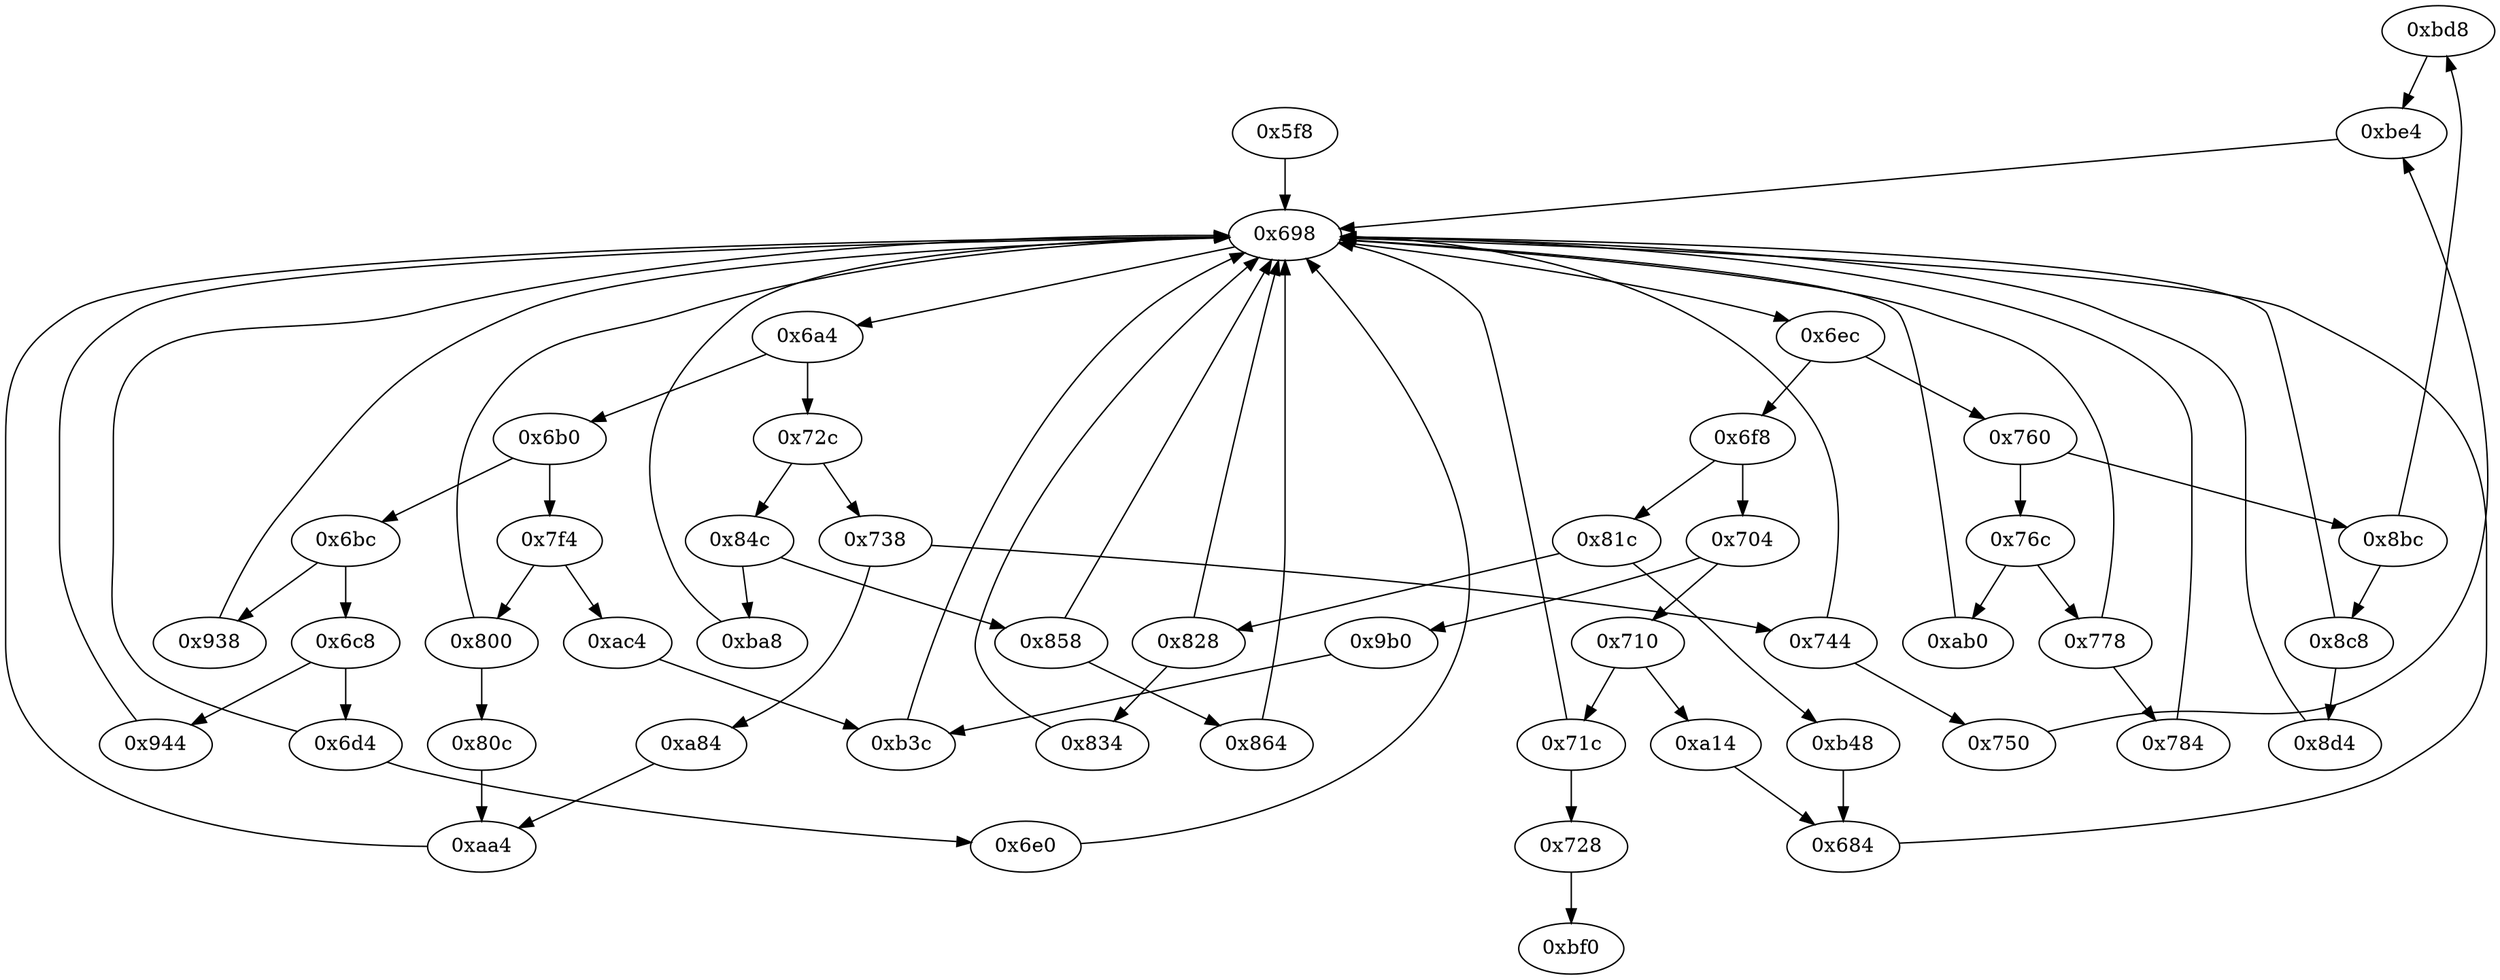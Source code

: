 strict digraph "" {
	"0xbd8"	 [opcode="[u'ldrb', u'ldr', u'ldr']"];
	"0xbe4"	 [opcode="[u'cmp', u'mov', u'b']"];
	"0xbd8" -> "0xbe4";
	"0x684"	 [opcode="[u'mov', u'cmp', u'mov', u'cmp', u'mov']"];
	"0x698"	 [opcode="[u'ldr', u'cmp', u'b']"];
	"0x684" -> "0x698";
	"0xbf0"	 [opcode="[u'mov', u'sub', u'pop']"];
	"0x784"	 [opcode="[u'ldr', u'ldr', u'str', u'ldr', u'ldr', u'str', u'ldr', u'rsb', u'mvn', u'mul', u'mov', u'mvn', u'ldr', u'mov', u'orr', u'cmp', \
u'mov', u'cmn', u'mov', u'teq', u'ldr', u'mov', u'cmn', u'mov', u'mov', u'cmp', u'mov', u'b']"];
	"0x784" -> "0x698";
	"0x6b0"	 [opcode="[u'ldr', u'cmp', u'b']"];
	"0x6bc"	 [opcode="[u'ldr', u'cmp', u'b']"];
	"0x6b0" -> "0x6bc";
	"0x7f4"	 [opcode="[u'ldr', u'cmp', u'b']"];
	"0x6b0" -> "0x7f4";
	"0x6a4"	 [opcode="[u'ldr', u'cmp', u'b']"];
	"0x6a4" -> "0x6b0";
	"0x72c"	 [opcode="[u'ldr', u'cmp', u'b']"];
	"0x6a4" -> "0x72c";
	"0xb3c"	 [opcode="[u'teq', u'mov', u'b']"];
	"0xb3c" -> "0x698";
	"0x864"	 [opcode="[u'ldr', u'ldr', u'rsb', u'mvn', u'mul', u'eor', u'and', u'ldr', u'mov', u'mov', u'ldr', u'cmp', u'mov', u'cmp', u'mov', u'mov', \
u'cmp', u'mov', u'mov', u'teq', u'mov', u'b']"];
	"0x864" -> "0x698";
	"0x944"	 [opcode="[u'ldr', u'ldr', u'str', u'ldr', u'str', u'ldr', u'ldr', u'rsb', u'mvn', u'mul', u'eor', u'and', u'ldr', u'mov', u'mov', u'ldr', \
u'cmp', u'mov', u'cmp', u'mov', u'mov', u'cmp', u'mov', u'mov', u'teq', u'mov', u'b']"];
	"0x944" -> "0x698";
	"0x9b0"	 [opcode="[u'ldr', u'ldr', u'bl', u'ldr', u'ldr', u'ldr', u'rsb', u'mvn', u'mul', u'eor', u'and', u'ldr', u'ldr', u'ldr', u'mov', u'mov', \
u'cmp', u'mov', u'cmp', u'mov', u'mov', u'cmp', u'mov', u'mov', u'b']"];
	"0x9b0" -> "0xb3c";
	"0x6e0"	 [opcode="[u'ldr', u'mov', u'b']"];
	"0x6e0" -> "0x698";
	"0x8d4"	 [opcode="[u'ldr', u'mov', u'ldr', u'ldr', u'sub', u'sub', u'add', u'mul', u'mov', u'eor', u'and', u'ldr', u'mov', u'ldr', u'cmp', u'mov', \
u'teq', u'ldr', u'mov', u'cmp', u'mov', u'mov', u'cmp', u'mov', u'b']"];
	"0x8d4" -> "0x698";
	"0x710"	 [opcode="[u'ldr', u'cmp', u'b']"];
	"0xa14"	 [opcode="[u'ldr', u'mov', u'ldr', u'ldrb', u'ldr', u'cmp', u'mov', u'mov', u'strb', u'ldr', u'ldr', u'ldr', u'add', u'sub', u'sub', u'mul', \
u'eor', u'and', u'ldr', u'mov', u'mov', u'ldr', u'ldr', u'cmp', u'mov', u'teq', u'mov', u'b']"];
	"0x710" -> "0xa14";
	"0x71c"	 [opcode="[u'ldr', u'cmp', u'b']"];
	"0x710" -> "0x71c";
	"0x800"	 [opcode="[u'ldr', u'cmp', u'b']"];
	"0x800" -> "0x698";
	"0x80c"	 [opcode="[u'mov', u'str', u'ldr', u'b']"];
	"0x800" -> "0x80c";
	"0x6c8"	 [opcode="[u'ldr', u'cmp', u'b']"];
	"0x6c8" -> "0x944";
	"0x6d4"	 [opcode="[u'ldr', u'cmp', u'b']"];
	"0x6c8" -> "0x6d4";
	"0x738"	 [opcode="[u'ldr', u'cmp', u'b']"];
	"0xa84"	 [opcode="[u'ldr', u'ldr', u'ldr', u'add', u'lsl', u'add', u'sub', u'str']"];
	"0x738" -> "0xa84";
	"0x744"	 [opcode="[u'ldr', u'cmp', u'b']"];
	"0x738" -> "0x744";
	"0xaa4"	 [opcode="[u'str', u'ldr', u'b']"];
	"0xa84" -> "0xaa4";
	"0x828"	 [opcode="[u'ldr', u'cmp', u'b']"];
	"0x828" -> "0x698";
	"0x834"	 [opcode="[u'ldr', u'str', u'ldr', u'str', u'ldr', u'b']"];
	"0x828" -> "0x834";
	"0xbe4" -> "0x698";
	"0x778"	 [opcode="[u'ldr', u'cmp', u'b']"];
	"0x778" -> "0x784";
	"0x778" -> "0x698";
	"0x81c"	 [opcode="[u'ldr', u'cmp', u'b']"];
	"0x81c" -> "0x828";
	"0xb48"	 [opcode="[u'ldr', u'ldr', u'mov', u'cmp', u'mov', u'mov', u'strb', u'ldr', u'ldr', u'rsb', u'mvn', u'mul', u'eor', u'and', u'ldr', u'mov', \
u'mov', u'ldr', u'ldr', u'cmp', u'mov', u'teq', u'ldr', u'b']"];
	"0x81c" -> "0xb48";
	"0x76c"	 [opcode="[u'ldr', u'cmp', u'b']"];
	"0x76c" -> "0x778";
	"0xab0"	 [opcode="[u'ldr', u'ldr', u'bl', u'mov', u'b']"];
	"0x76c" -> "0xab0";
	"0x72c" -> "0x738";
	"0x84c"	 [opcode="[u'ldr', u'cmp', u'b']"];
	"0x72c" -> "0x84c";
	"0x750"	 [opcode="[u'ldrb', u'ldr', u'ldr', u'b']"];
	"0x750" -> "0xbe4";
	"0x6bc" -> "0x6c8";
	"0x938"	 [opcode="[u'ldr', u'ldr', u'b']"];
	"0x6bc" -> "0x938";
	"0x8bc"	 [opcode="[u'ldr', u'cmp', u'b']"];
	"0x8bc" -> "0xbd8";
	"0x8c8"	 [opcode="[u'ldr', u'cmp', u'b']"];
	"0x8bc" -> "0x8c8";
	"0x698" -> "0x6a4";
	"0x6ec"	 [opcode="[u'ldr', u'cmp', u'b']"];
	"0x698" -> "0x6ec";
	"0xac4"	 [opcode="[u'ldr', u'ldr', u'ldr', u'rsb', u'sub', u'str', u'ldr', u'add', u'str', u'ldr', u'ldr', u'ldr', u'sub', u'sub', u'add', u'mul', \
u'mvn', u'ldr', u'ldr', u'orr', u'mov', u'cmn', u'mov', u'cmp', u'mov', u'mov', u'mov', u'cmn', u'mov', u'mov']"];
	"0xac4" -> "0xb3c";
	"0x6f8"	 [opcode="[u'ldr', u'cmp', u'b']"];
	"0x6ec" -> "0x6f8";
	"0x760"	 [opcode="[u'ldr', u'cmp', u'b']"];
	"0x6ec" -> "0x760";
	"0xaa4" -> "0x698";
	"0x7f4" -> "0x800";
	"0x7f4" -> "0xac4";
	"0x8c8" -> "0x8d4";
	"0x8c8" -> "0x698";
	"0xab0" -> "0x698";
	"0x6f8" -> "0x81c";
	"0x704"	 [opcode="[u'ldr', u'cmp', u'b']"];
	"0x6f8" -> "0x704";
	"0x6d4" -> "0x6e0";
	"0x6d4" -> "0x698";
	"0x744" -> "0x750";
	"0x744" -> "0x698";
	"0xa14" -> "0x684";
	"0x728"	 [opcode="[u'b']"];
	"0x728" -> "0xbf0";
	"0x858"	 [opcode="[u'ldr', u'cmp', u'b']"];
	"0x858" -> "0x864";
	"0x858" -> "0x698";
	"0x760" -> "0x76c";
	"0x760" -> "0x8bc";
	"0x704" -> "0x9b0";
	"0x704" -> "0x710";
	"0x834" -> "0x698";
	"0x938" -> "0x698";
	"0x71c" -> "0x698";
	"0x71c" -> "0x728";
	"0xb48" -> "0x684";
	"0x80c" -> "0xaa4";
	"0xba8"	 [opcode="[u'ldr', u'ldr', u'ldr', u'ldr', u'ldr', u'ldr', u'ldr', u'ldr', u'ldr', u'ldr', u'mov', u'b']"];
	"0xba8" -> "0x698";
	"0x84c" -> "0x858";
	"0x84c" -> "0xba8";
	"0x5f8"	 [opcode="[u'push', u'add', u'sub', u'str', u'mov', u'str', u'mvn', u'str', u'ldr', u'str', u'ldr', u'str', u'ldr', u'ldr', u'ldr', u'str', \
u'ldr', u'str', u'ldr', u'ldr', u'ldr', u'ldr', u'ldr', u'add', u'str', u'ldr', u'str', u'add', u'str', u'str', u'str', u'mov', \
u'str', u'mov', u'b']"];
	"0x5f8" -> "0x698";
}
